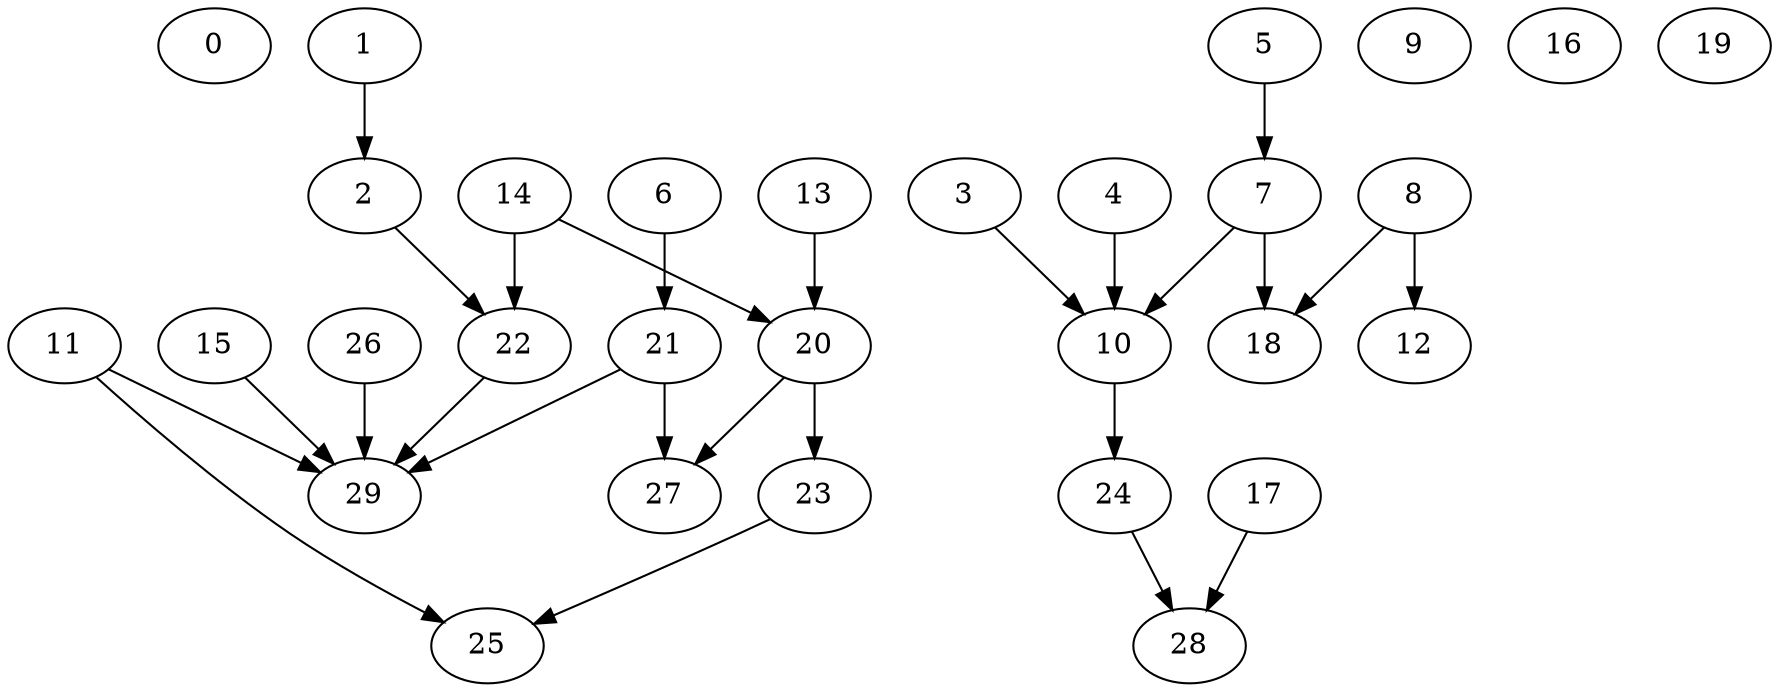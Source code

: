 digraph "Random_Nodes_30_Density_0.87_CCR_0.10_WeightType_Random" {
	0	 [Weight=51];
	1	 [Weight=25];
	2	 [Weight=51];
	1 -> 2	 [Weight=7];
	22	 [Weight=51];
	2 -> 22	 [Weight=4];
	3	 [Weight=42];
	10	 [Weight=68];
	3 -> 10	 [Weight=10];
	4	 [Weight=59];
	4 -> 10	 [Weight=4];
	5	 [Weight=25];
	7	 [Weight=85];
	5 -> 7	 [Weight=6];
	6	 [Weight=59];
	21	 [Weight=59];
	6 -> 21	 [Weight=9];
	7 -> 10	 [Weight=3];
	18	 [Weight=59];
	7 -> 18	 [Weight=10];
	8	 [Weight=17];
	12	 [Weight=34];
	8 -> 12	 [Weight=4];
	8 -> 18	 [Weight=7];
	9	 [Weight=51];
	24	 [Weight=42];
	10 -> 24	 [Weight=3];
	11	 [Weight=76];
	25	 [Weight=68];
	11 -> 25	 [Weight=7];
	29	 [Weight=68];
	11 -> 29	 [Weight=8];
	13	 [Weight=51];
	20	 [Weight=51];
	13 -> 20	 [Weight=9];
	14	 [Weight=68];
	14 -> 20	 [Weight=7];
	14 -> 22	 [Weight=3];
	15	 [Weight=59];
	15 -> 29	 [Weight=3];
	16	 [Weight=34];
	17	 [Weight=42];
	28	 [Weight=51];
	17 -> 28	 [Weight=6];
	19	 [Weight=68];
	23	 [Weight=25];
	20 -> 23	 [Weight=3];
	27	 [Weight=17];
	20 -> 27	 [Weight=6];
	21 -> 27	 [Weight=10];
	21 -> 29	 [Weight=8];
	22 -> 29	 [Weight=3];
	23 -> 25	 [Weight=3];
	24 -> 28	 [Weight=4];
	26	 [Weight=42];
	26 -> 29	 [Weight=3];
}
